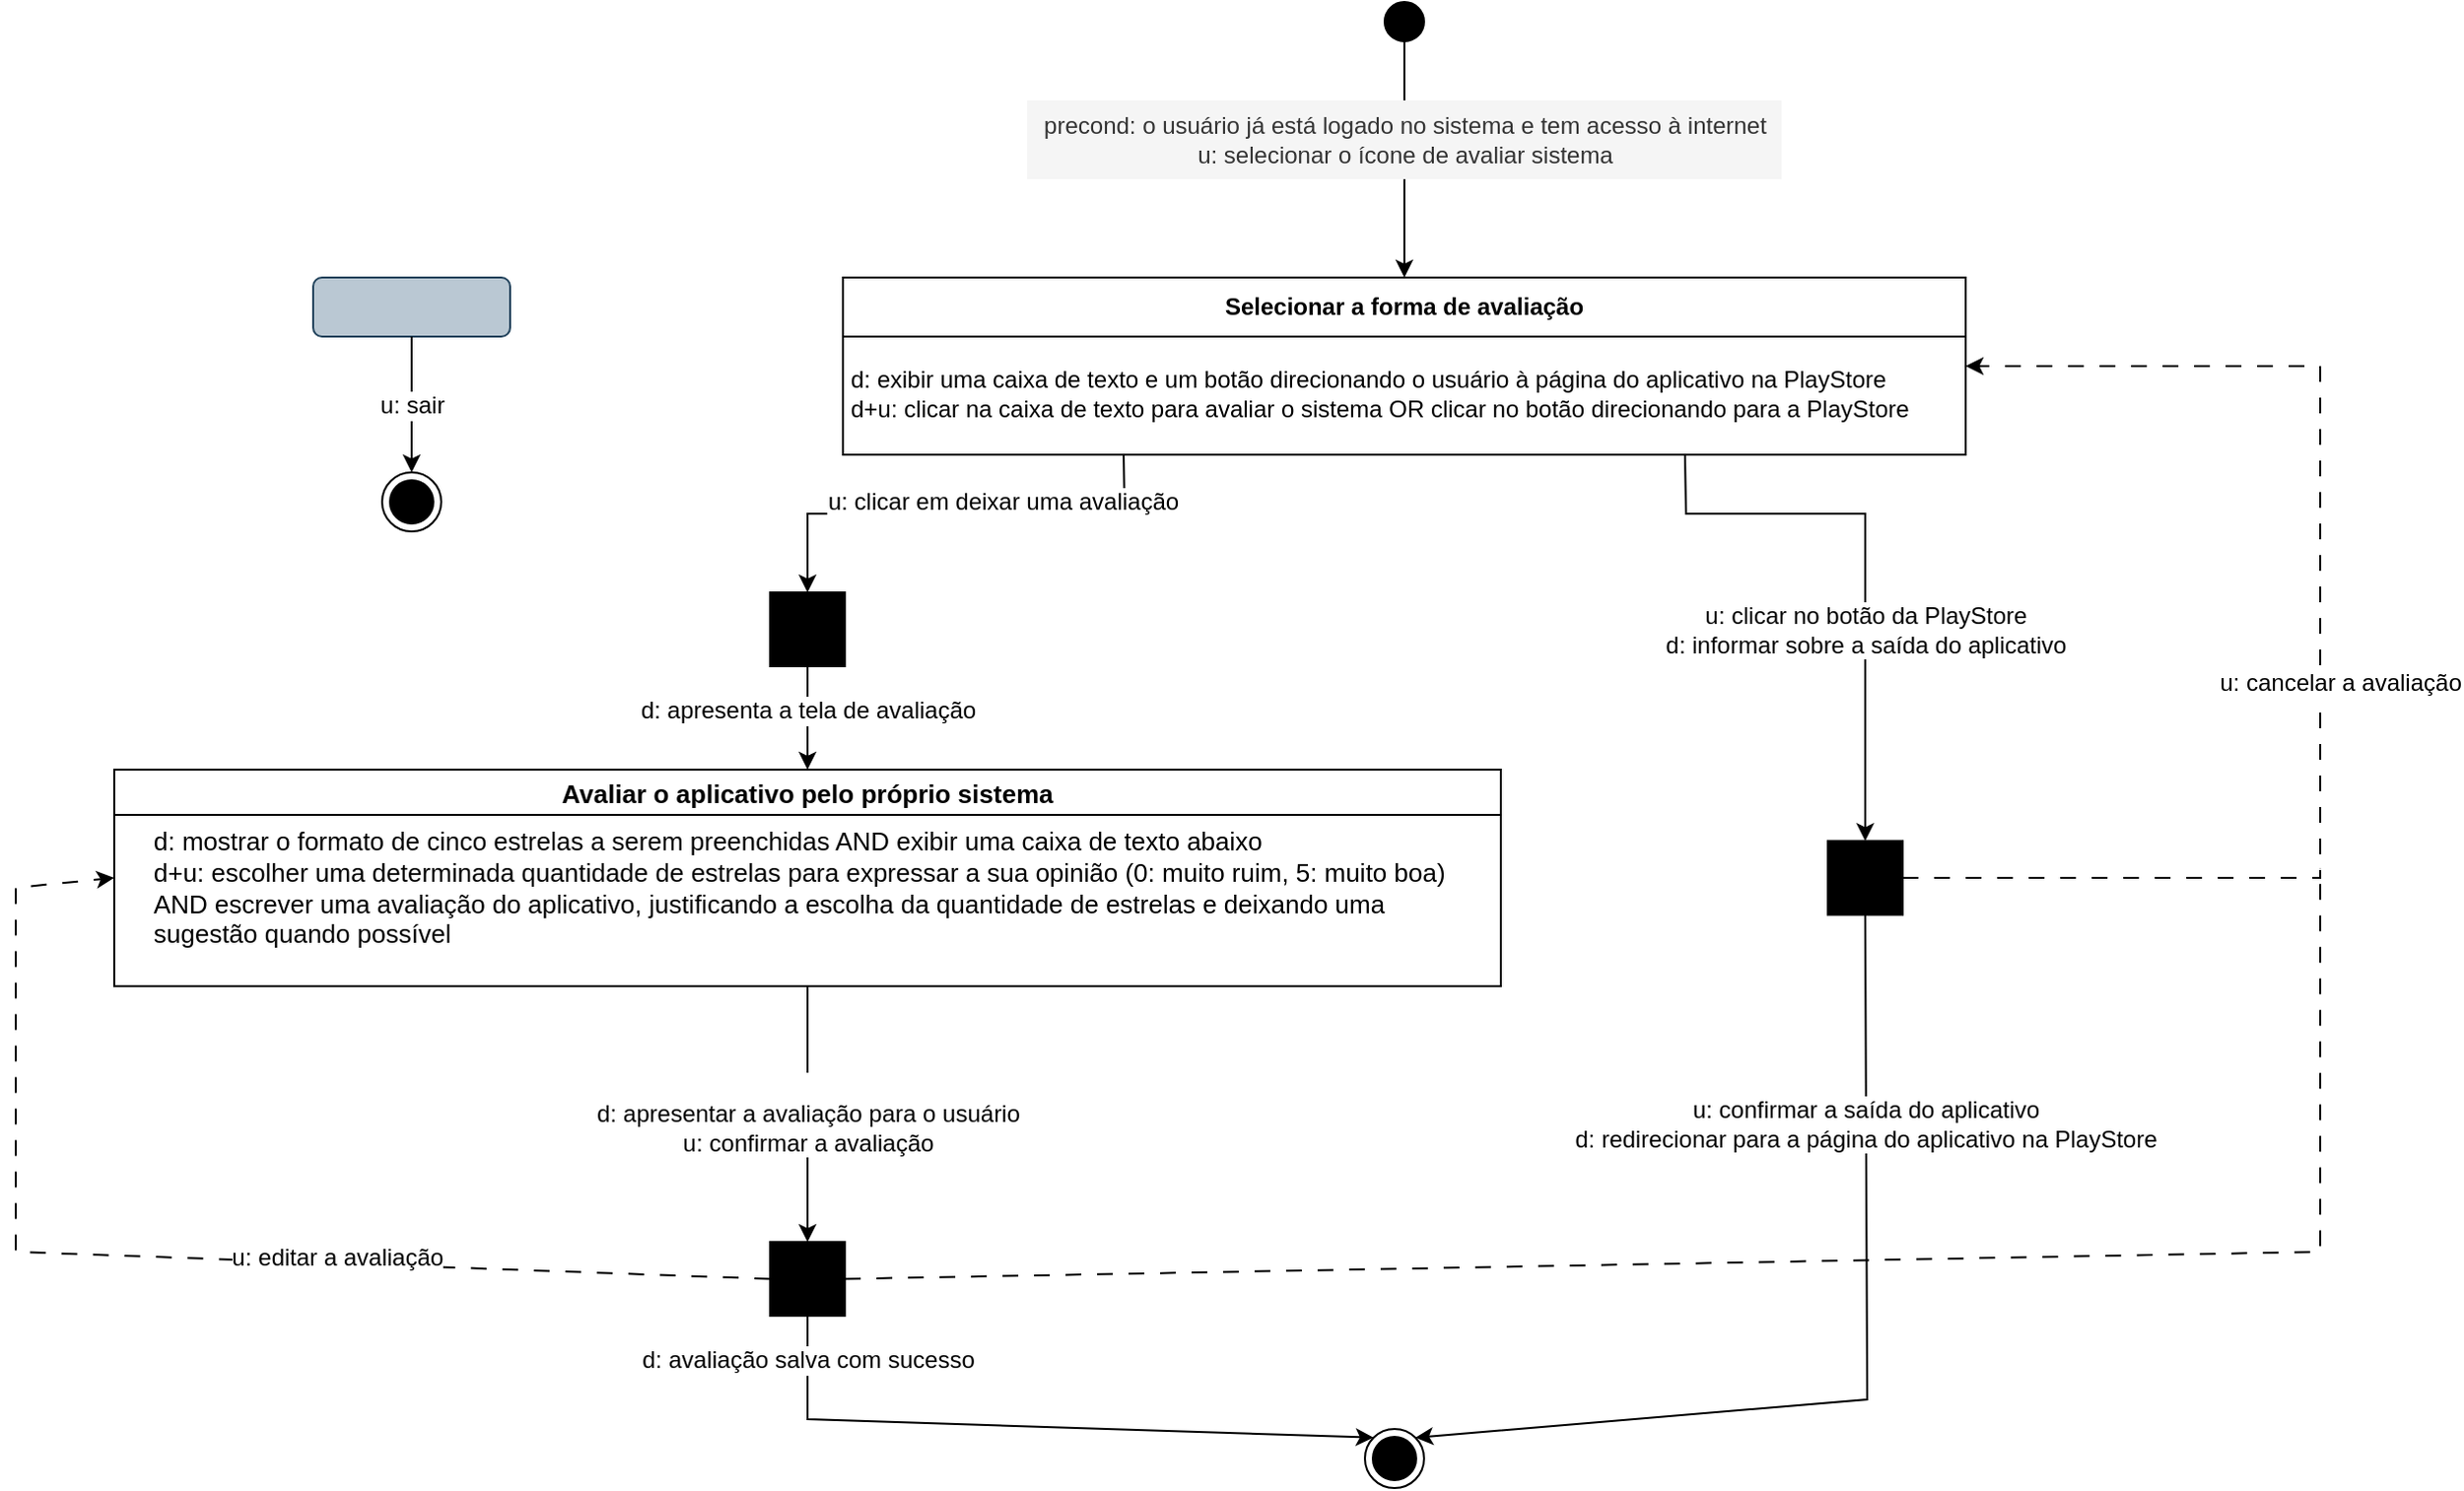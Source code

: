 <mxfile version="25.0.3">
  <diagram name="Página-1" id="4fPj8FKTWWKvgSlPfXeu">
    <mxGraphModel dx="926" dy="1626" grid="1" gridSize="10" guides="1" tooltips="1" connect="1" arrows="1" fold="1" page="1" pageScale="1" pageWidth="827" pageHeight="1169" math="0" shadow="0">
      <root>
        <mxCell id="0" />
        <mxCell id="1" parent="0" />
        <mxCell id="tzBEl5uezkZAkphJzdvv-1" value="&lt;span style=&quot;font-size: 13px;&quot;&gt;Avaliar o aplicativo pelo próprio sistema&lt;/span&gt;" style="swimlane;whiteSpace=wrap;html=1;" parent="1" vertex="1">
          <mxGeometry x="300" y="250" width="704" height="110" as="geometry" />
        </mxCell>
        <mxCell id="tzBEl5uezkZAkphJzdvv-2" value="&lt;div&gt;&lt;font style=&quot;font-size: 13px;&quot;&gt;d: mostrar o formato de cinco estrelas a serem preenchidas AND exibir uma caixa de texto abaixo&lt;/font&gt;&lt;/div&gt;&lt;font style=&quot;font-size: 13px;&quot;&gt;d+u: escolher uma determinada quantidade de estrelas para expressar a sua opinião (0: muito ruim, 5: muito boa)&lt;/font&gt;&lt;div&gt;&lt;font style=&quot;font-size: 13px;&quot;&gt;AND escrever uma avaliação do aplicativo, justificando a escolha da quantidade de estrelas e deixando uma&amp;nbsp;&lt;/font&gt;&lt;/div&gt;&lt;div&gt;&lt;font style=&quot;font-size: 13px;&quot;&gt;sugestão quando possível&lt;/font&gt;&lt;/div&gt;" style="text;html=1;align=left;verticalAlign=middle;resizable=0;points=[];autosize=1;strokeColor=none;fillColor=none;rotation=0;" parent="tzBEl5uezkZAkphJzdvv-1" vertex="1">
          <mxGeometry x="18" y="20" width="680" height="80" as="geometry" />
        </mxCell>
        <mxCell id="tzBEl5uezkZAkphJzdvv-5" value="" style="ellipse;whiteSpace=wrap;html=1;aspect=fixed;fillColor=#000000;" parent="1" vertex="1">
          <mxGeometry x="945" y="-140" width="20" height="20" as="geometry" />
        </mxCell>
        <mxCell id="tzBEl5uezkZAkphJzdvv-92" value="" style="endArrow=classic;html=1;rounded=0;exitX=0.5;exitY=1;exitDx=0;exitDy=0;entryX=0.5;entryY=0;entryDx=0;entryDy=0;" parent="1" source="tzBEl5uezkZAkphJzdvv-1" target="NibouABUvfvPGxDRWC-d-1" edge="1">
          <mxGeometry relative="1" as="geometry">
            <mxPoint x="423.995" y="600" as="sourcePoint" />
            <mxPoint x="651.995" y="480" as="targetPoint" />
          </mxGeometry>
        </mxCell>
        <mxCell id="tzBEl5uezkZAkphJzdvv-93" value="&lt;div&gt;&lt;br&gt;&lt;/div&gt;&lt;div&gt;&lt;div&gt;d: apresentar a avaliação para o usuário&lt;/div&gt;u: confirmar a avaliação&lt;/div&gt;" style="edgeLabel;resizable=0;html=1;;align=center;verticalAlign=middle;fontSize=12;" parent="tzBEl5uezkZAkphJzdvv-92" connectable="0" vertex="1">
          <mxGeometry relative="1" as="geometry" />
        </mxCell>
        <mxCell id="tzBEl5uezkZAkphJzdvv-101" value="" style="ellipse;html=1;shape=endState;fillColor=#000000;strokeColor=#000000;" parent="1" vertex="1">
          <mxGeometry x="935" y="585" width="30" height="30" as="geometry" />
        </mxCell>
        <mxCell id="tzBEl5uezkZAkphJzdvv-102" value="" style="endArrow=classic;html=1;rounded=0;exitX=0.5;exitY=0.8;exitDx=0;exitDy=0;entryX=0;entryY=0;entryDx=0;entryDy=0;exitPerimeter=0;" parent="1" source="NibouABUvfvPGxDRWC-d-1" target="tzBEl5uezkZAkphJzdvv-101" edge="1">
          <mxGeometry relative="1" as="geometry">
            <mxPoint x="651.995" y="530" as="sourcePoint" />
            <mxPoint x="520" y="790" as="targetPoint" />
            <Array as="points">
              <mxPoint x="652" y="580" />
            </Array>
          </mxGeometry>
        </mxCell>
        <mxCell id="tzBEl5uezkZAkphJzdvv-104" value="" style="rounded=1;whiteSpace=wrap;html=1;fillColor=#bac8d3;strokeColor=#23445d;" parent="1" vertex="1">
          <mxGeometry x="401" width="100" height="30" as="geometry" />
        </mxCell>
        <mxCell id="tzBEl5uezkZAkphJzdvv-108" value="" style="endArrow=classic;html=1;rounded=0;exitX=0.5;exitY=1;exitDx=0;exitDy=0;entryX=0.5;entryY=0;entryDx=0;entryDy=0;" parent="1" source="tzBEl5uezkZAkphJzdvv-104" target="tzBEl5uezkZAkphJzdvv-110" edge="1">
          <mxGeometry relative="1" as="geometry">
            <mxPoint x="321" y="230" as="sourcePoint" />
            <mxPoint x="363" y="240" as="targetPoint" />
          </mxGeometry>
        </mxCell>
        <mxCell id="tzBEl5uezkZAkphJzdvv-109" value="u: sair" style="edgeLabel;resizable=0;html=1;;align=center;verticalAlign=middle;fontSize=12;" parent="tzBEl5uezkZAkphJzdvv-108" connectable="0" vertex="1">
          <mxGeometry relative="1" as="geometry" />
        </mxCell>
        <mxCell id="tzBEl5uezkZAkphJzdvv-110" value="" style="ellipse;html=1;shape=endState;fillColor=#000000;strokeColor=#000000;" parent="1" vertex="1">
          <mxGeometry x="436" y="99" width="30" height="30" as="geometry" />
        </mxCell>
        <mxCell id="tzBEl5uezkZAkphJzdvv-112" value="" style="endArrow=classic;html=1;rounded=0;exitX=0.5;exitY=1;exitDx=0;exitDy=0;" parent="1" source="tzBEl5uezkZAkphJzdvv-5" target="tzBEl5uezkZAkphJzdvv-114" edge="1">
          <mxGeometry relative="1" as="geometry">
            <mxPoint x="410" y="70" as="sourcePoint" />
            <mxPoint x="424" y="-10" as="targetPoint" />
          </mxGeometry>
        </mxCell>
        <mxCell id="tzBEl5uezkZAkphJzdvv-114" value="Selecionar a forma de avaliação" style="swimlane;whiteSpace=wrap;html=1;startSize=30;" parent="1" vertex="1">
          <mxGeometry x="670" width="570" height="90" as="geometry" />
        </mxCell>
        <mxCell id="tzBEl5uezkZAkphJzdvv-119" value="d: exibir uma caixa de texto e um botão direcionando o usuário à página do aplicativo na PlayStore&lt;div&gt;d+u: clicar na caixa de texto para avaliar o sistema OR clicar no botão direcionando para a PlayStore&lt;/div&gt;" style="text;html=1;align=left;verticalAlign=middle;resizable=0;points=[];autosize=1;strokeColor=none;fillColor=none;" parent="tzBEl5uezkZAkphJzdvv-114" vertex="1">
          <mxGeometry x="1.5" y="39" width="560" height="40" as="geometry" />
        </mxCell>
        <mxCell id="tzBEl5uezkZAkphJzdvv-117" value="&lt;div style=&quot;&quot;&gt;precond: o usuário já está logado no sistema e tem acesso à internet&lt;/div&gt;&lt;div style=&quot;&quot;&gt;&lt;span style=&quot;background-color: initial;&quot;&gt;u: selecionar o ícone de avaliar sistema&lt;/span&gt;&lt;/div&gt;" style="text;html=1;align=center;verticalAlign=middle;whiteSpace=wrap;rounded=0;fillColor=#f5f5f5;fontColor=#333333;strokeColor=none;" parent="1" vertex="1">
          <mxGeometry x="763.5" y="-90" width="383" height="40" as="geometry" />
        </mxCell>
        <mxCell id="tzBEl5uezkZAkphJzdvv-120" value="" style="endArrow=classic;html=1;rounded=0;entryX=0.5;entryY=0;entryDx=0;entryDy=0;exitX=0.25;exitY=1;exitDx=0;exitDy=0;" parent="1" source="tzBEl5uezkZAkphJzdvv-114" target="tzBEl5uezkZAkphJzdvv-124" edge="1">
          <mxGeometry relative="1" as="geometry">
            <mxPoint x="820" y="100" as="sourcePoint" />
            <mxPoint x="424" y="120" as="targetPoint" />
            <Array as="points">
              <mxPoint x="813" y="120" />
              <mxPoint x="652" y="120" />
            </Array>
          </mxGeometry>
        </mxCell>
        <mxCell id="tzBEl5uezkZAkphJzdvv-121" value="u: clicar em deixar uma avaliação" style="edgeLabel;resizable=0;html=1;;align=center;verticalAlign=middle;fontSize=12;" parent="tzBEl5uezkZAkphJzdvv-120" connectable="0" vertex="1">
          <mxGeometry relative="1" as="geometry">
            <mxPoint x="23" y="-6" as="offset" />
          </mxGeometry>
        </mxCell>
        <mxCell id="tzBEl5uezkZAkphJzdvv-124" value="" style="whiteSpace=wrap;html=1;fontStyle=1;startSize=23;fillColor=#000000;" parent="1" vertex="1">
          <mxGeometry x="633" y="160" width="38" height="37.5" as="geometry" />
        </mxCell>
        <mxCell id="tzBEl5uezkZAkphJzdvv-125" value="" style="edgeStyle=orthogonalEdgeStyle;rounded=0;orthogonalLoop=1;jettySize=auto;html=1;entryX=0.5;entryY=0;entryDx=0;entryDy=0;exitX=0.5;exitY=1;exitDx=0;exitDy=0;" parent="1" source="tzBEl5uezkZAkphJzdvv-124" target="tzBEl5uezkZAkphJzdvv-1" edge="1">
          <mxGeometry relative="1" as="geometry">
            <mxPoint x="461" y="168" as="sourcePoint" />
            <mxPoint x="460" y="220" as="targetPoint" />
          </mxGeometry>
        </mxCell>
        <mxCell id="tzBEl5uezkZAkphJzdvv-130" value="" style="endArrow=classic;html=1;rounded=0;dashed=1;dashPattern=8 8;exitX=1;exitY=0.5;exitDx=0;exitDy=0;entryX=1;entryY=0.5;entryDx=0;entryDy=0;" parent="1" source="xjnRb1O9tELXAYWkc7Dy-5" target="tzBEl5uezkZAkphJzdvv-114" edge="1">
          <mxGeometry relative="1" as="geometry">
            <mxPoint x="1351" y="461.25" as="sourcePoint" />
            <mxPoint x="1270" y="40" as="targetPoint" />
            <Array as="points">
              <mxPoint x="1420" y="305" />
              <mxPoint x="1420" y="45" />
            </Array>
          </mxGeometry>
        </mxCell>
        <mxCell id="tzBEl5uezkZAkphJzdvv-131" value="u: cancelar a avaliação" style="edgeLabel;resizable=0;html=1;;align=center;verticalAlign=middle;fontSize=12;" parent="tzBEl5uezkZAkphJzdvv-130" connectable="0" vertex="1">
          <mxGeometry relative="1" as="geometry">
            <mxPoint x="10" y="15" as="offset" />
          </mxGeometry>
        </mxCell>
        <mxCell id="TnPmGFaWkGhMJ78jl2mt-8" value="" style="endArrow=classic;html=1;rounded=0;dashed=1;dashPattern=8 8;entryX=0;entryY=0.5;entryDx=0;entryDy=0;exitX=0;exitY=0.5;exitDx=0;exitDy=0;" parent="1" source="NibouABUvfvPGxDRWC-d-1" target="tzBEl5uezkZAkphJzdvv-1" edge="1">
          <mxGeometry relative="1" as="geometry">
            <mxPoint x="630.12" y="505" as="sourcePoint" />
            <mxPoint x="182.74" y="305" as="targetPoint" />
            <Array as="points">
              <mxPoint x="250" y="495" />
              <mxPoint x="250" y="310" />
            </Array>
          </mxGeometry>
        </mxCell>
        <mxCell id="TnPmGFaWkGhMJ78jl2mt-9" value="u: editar a avaliação" style="edgeLabel;resizable=0;html=1;;align=center;verticalAlign=middle;fontSize=12;" parent="TnPmGFaWkGhMJ78jl2mt-8" connectable="0" vertex="1">
          <mxGeometry relative="1" as="geometry">
            <mxPoint x="89" as="offset" />
          </mxGeometry>
        </mxCell>
        <mxCell id="TnPmGFaWkGhMJ78jl2mt-12" value="" style="endArrow=none;html=1;rounded=0;dashed=1;dashPattern=8 8;exitX=1;exitY=0.5;exitDx=0;exitDy=0;" parent="1" source="NibouABUvfvPGxDRWC-d-1" edge="1">
          <mxGeometry width="50" height="50" relative="1" as="geometry">
            <mxPoint x="673.87" y="505" as="sourcePoint" />
            <mxPoint x="1420" y="300" as="targetPoint" />
            <Array as="points">
              <mxPoint x="1420" y="495" />
            </Array>
          </mxGeometry>
        </mxCell>
        <mxCell id="xjnRb1O9tELXAYWkc7Dy-3" value="" style="endArrow=classic;html=1;rounded=0;entryX=0.5;entryY=0;entryDx=0;entryDy=0;exitX=0.75;exitY=1;exitDx=0;exitDy=0;" parent="1" source="tzBEl5uezkZAkphJzdvv-114" target="xjnRb1O9tELXAYWkc7Dy-5" edge="1">
          <mxGeometry relative="1" as="geometry">
            <mxPoint x="1000" y="110" as="sourcePoint" />
            <mxPoint x="1384" y="190" as="targetPoint" />
            <Array as="points">
              <mxPoint x="1098" y="120" />
              <mxPoint x="1189" y="120" />
            </Array>
          </mxGeometry>
        </mxCell>
        <mxCell id="xjnRb1O9tELXAYWkc7Dy-4" value="u: clicar no botão da PlayStore&lt;div&gt;d: informar sobre a saída do aplicativo&lt;/div&gt;" style="edgeLabel;resizable=0;html=1;;align=center;verticalAlign=middle;fontSize=12;" parent="xjnRb1O9tELXAYWkc7Dy-3" connectable="0" vertex="1">
          <mxGeometry relative="1" as="geometry">
            <mxPoint y="36" as="offset" />
          </mxGeometry>
        </mxCell>
        <mxCell id="xjnRb1O9tELXAYWkc7Dy-5" value="" style="whiteSpace=wrap;html=1;fontStyle=1;startSize=23;fillColor=#000000;" parent="1" vertex="1">
          <mxGeometry x="1170" y="286.25" width="38" height="37.5" as="geometry" />
        </mxCell>
        <mxCell id="xjnRb1O9tELXAYWkc7Dy-17" value="" style="endArrow=classic;html=1;rounded=0;exitX=0.5;exitY=1;exitDx=0;exitDy=0;entryX=1;entryY=0;entryDx=0;entryDy=0;" parent="1" source="xjnRb1O9tELXAYWkc7Dy-5" target="tzBEl5uezkZAkphJzdvv-101" edge="1">
          <mxGeometry relative="1" as="geometry">
            <mxPoint x="1332" y="480" as="sourcePoint" />
            <mxPoint x="970" y="650" as="targetPoint" />
            <Array as="points">
              <mxPoint x="1190" y="570" />
            </Array>
          </mxGeometry>
        </mxCell>
        <mxCell id="xjnRb1O9tELXAYWkc7Dy-18" value="&lt;div&gt;u: confirmar a saída do aplicativo&lt;/div&gt;d: redirecionar para a página do aplicativo na PlayStore" style="edgeLabel;resizable=0;html=1;;align=center;verticalAlign=middle;fontSize=12;" parent="xjnRb1O9tELXAYWkc7Dy-17" connectable="0" vertex="1">
          <mxGeometry relative="1" as="geometry">
            <mxPoint x="-1" y="-132" as="offset" />
          </mxGeometry>
        </mxCell>
        <mxCell id="NibouABUvfvPGxDRWC-d-1" value="" style="whiteSpace=wrap;html=1;fontStyle=1;startSize=23;fillColor=#000000;" vertex="1" parent="1">
          <mxGeometry x="633" y="490" width="38" height="37.5" as="geometry" />
        </mxCell>
        <mxCell id="NibouABUvfvPGxDRWC-d-2" value="d: apresenta a tela de avaliação" style="edgeLabel;resizable=0;html=1;;align=center;verticalAlign=middle;fontSize=12;" connectable="0" vertex="1" parent="1">
          <mxGeometry x="652.005" y="220.0" as="geometry" />
        </mxCell>
        <mxCell id="NibouABUvfvPGxDRWC-d-3" value="d: avaliação salva com sucesso" style="edgeLabel;resizable=0;html=1;;align=center;verticalAlign=middle;fontSize=12;" connectable="0" vertex="1" parent="1">
          <mxGeometry x="652.005" y="550.0" as="geometry" />
        </mxCell>
      </root>
    </mxGraphModel>
  </diagram>
</mxfile>
